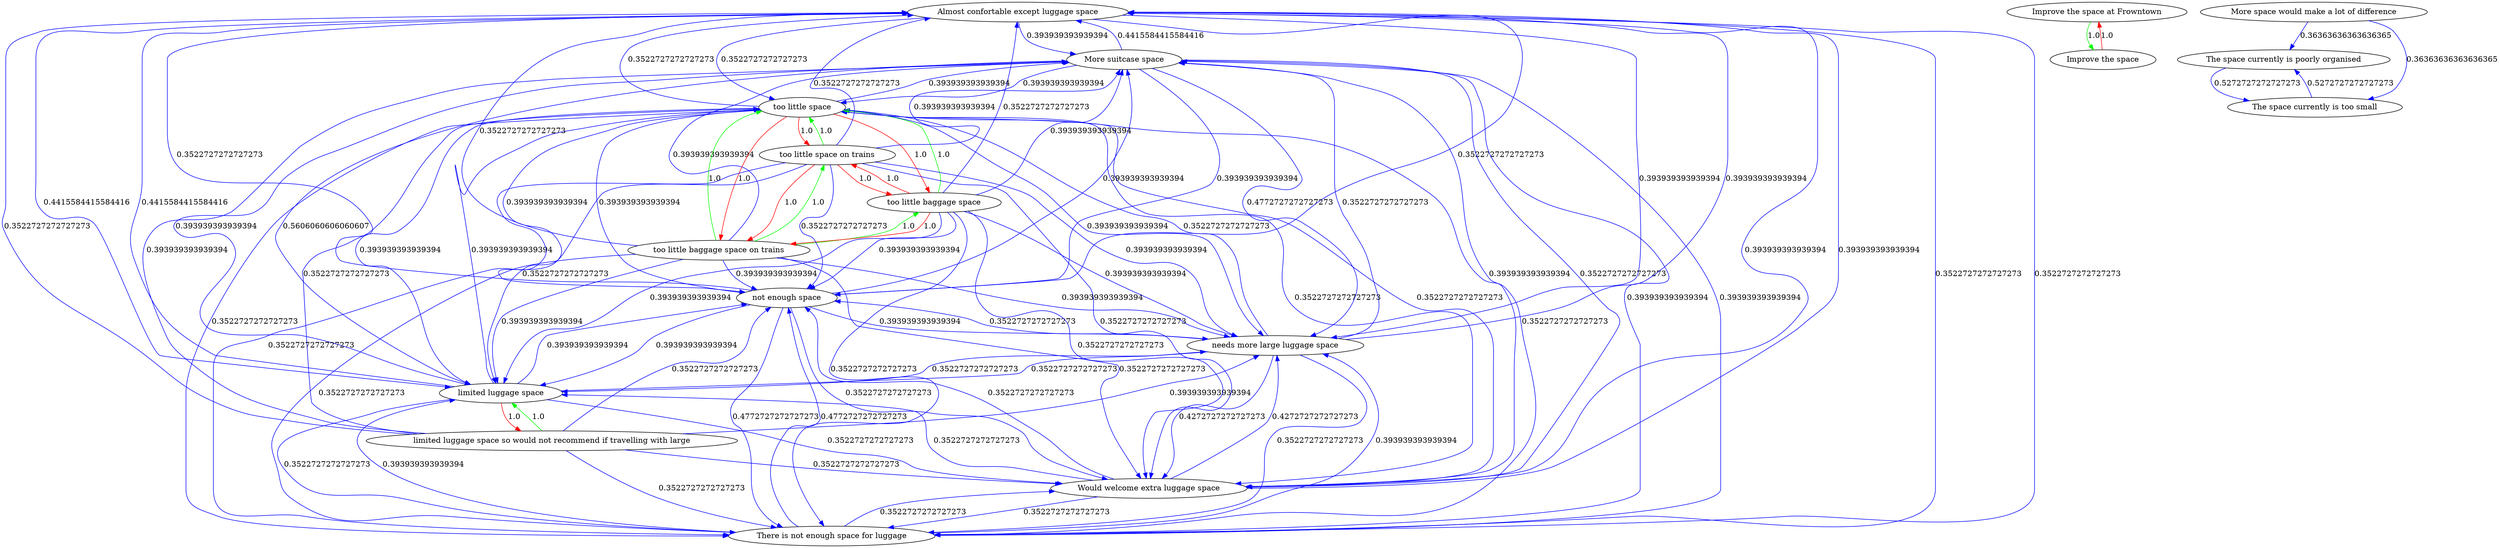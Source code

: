 digraph rawGraph {
"Almost confortable except luggage space";"Improve the space at Frowntown";"Improve the space";"More space would make a lot of difference";"More suitcase space";"The space currently is poorly organised";"The space currently is too small";"There is not enough space for luggage";"Would welcome extra luggage space";"limited luggage space so would not recommend if travelling with large";"limited luggage space";"needs more large luggage space";"not enough space";"too little baggage space on trains";"too little baggage space";"too little space";"too little space on trains";"Improve the space at Frowntown" -> "Improve the space" [label=1.0] [color=green]
"Improve the space" -> "Improve the space at Frowntown" [label=1.0] [color=red]
"More suitcase space" -> "Almost confortable except luggage space" [label=0.4415584415584416] [color=blue]
"More space would make a lot of difference" -> "The space currently is poorly organised" [label=0.36363636363636365] [color=blue]
"More space would make a lot of difference" -> "The space currently is too small" [label=0.36363636363636365] [color=blue]
"The space currently is too small" -> "The space currently is poorly organised" [label=0.5272727272727273] [color=blue]
"The space currently is poorly organised" -> "The space currently is too small" [label=0.5272727272727273] [color=blue]
"More suitcase space" -> "Would welcome extra luggage space" [label=0.3522727272727273] [color=blue]
"Almost confortable except luggage space" -> "Would welcome extra luggage space" [label=0.393939393939394] [color=blue]
"Would welcome extra luggage space" -> "Almost confortable except luggage space" [label=0.393939393939394] [color=blue]
"limited luggage space so would not recommend if travelling with large" -> "limited luggage space" [label=1.0] [color=green]
"limited luggage space" -> "limited luggage space so would not recommend if travelling with large" [label=1.0] [color=red]
"More suitcase space" -> "limited luggage space" [label=0.5606060606060607] [color=blue]
"limited luggage space" -> "More suitcase space" [label=0.393939393939394] [color=blue]
"limited luggage space" -> "Would welcome extra luggage space" [label=0.3522727272727273] [color=blue]
"Would welcome extra luggage space" -> "limited luggage space" [label=0.3522727272727273] [color=blue]
"Almost confortable except luggage space" -> "limited luggage space" [label=0.4415584415584416] [color=blue]
"limited luggage space" -> "Almost confortable except luggage space" [label=0.4415584415584416] [color=blue]
"Almost confortable except luggage space" -> "More suitcase space" [label=0.393939393939394] [color=blue]
"Would welcome extra luggage space" -> "More suitcase space" [label=0.393939393939394] [color=blue]
"limited luggage space so would not recommend if travelling with large" -> "More suitcase space" [label=0.393939393939394] [color=blue]
"limited luggage space so would not recommend if travelling with large" -> "Would welcome extra luggage space" [label=0.3522727272727273] [color=blue]
"limited luggage space so would not recommend if travelling with large" -> "Almost confortable except luggage space" [label=0.3522727272727273] [color=blue]
"needs more large luggage space" -> "More suitcase space" [label=0.3522727272727273] [color=blue]
"More suitcase space" -> "needs more large luggage space" [label=0.4772727272727273] [color=blue]
"Would welcome extra luggage space" -> "needs more large luggage space" [label=0.4272727272727273] [color=blue]
"needs more large luggage space" -> "Would welcome extra luggage space" [label=0.4272727272727273] [color=blue]
"needs more large luggage space" -> "Almost confortable except luggage space" [label=0.393939393939394] [color=blue]
"Almost confortable except luggage space" -> "needs more large luggage space" [label=0.393939393939394] [color=blue]
"needs more large luggage space" -> "limited luggage space" [label=0.3522727272727273] [color=blue]
"limited luggage space" -> "needs more large luggage space" [label=0.3522727272727273] [color=blue]
"limited luggage space so would not recommend if travelling with large" -> "needs more large luggage space" [label=0.393939393939394] [color=blue]
"More suitcase space" -> "not enough space" [label=0.393939393939394] [color=blue]
"not enough space" -> "More suitcase space" [label=0.393939393939394] [color=blue]
"not enough space" -> "limited luggage space" [label=0.393939393939394] [color=blue]
"limited luggage space" -> "not enough space" [label=0.393939393939394] [color=blue]
"not enough space" -> "There is not enough space for luggage" [label=0.4772727272727273] [color=blue]
"There is not enough space for luggage" -> "not enough space" [label=0.4772727272727273] [color=blue]
"Almost confortable except luggage space" -> "not enough space" [label=0.3522727272727273] [color=blue]
"More suitcase space" -> "There is not enough space for luggage" [label=0.393939393939394] [color=blue]
"There is not enough space for luggage" -> "More suitcase space" [label=0.393939393939394] [color=blue]
"There is not enough space for luggage" -> "limited luggage space" [label=0.393939393939394] [color=blue]
"Would welcome extra luggage space" -> "not enough space" [label=0.3522727272727273] [color=blue]
"Would welcome extra luggage space" -> "There is not enough space for luggage" [label=0.3522727272727273] [color=blue]
"limited luggage space so would not recommend if travelling with large" -> "not enough space" [label=0.3522727272727273] [color=blue]
"limited luggage space so would not recommend if travelling with large" -> "There is not enough space for luggage" [label=0.3522727272727273] [color=blue]
"limited luggage space" -> "There is not enough space for luggage" [label=0.3522727272727273] [color=blue]
"needs more large luggage space" -> "not enough space" [label=0.3522727272727273] [color=blue]
"needs more large luggage space" -> "There is not enough space for luggage" [label=0.3522727272727273] [color=blue]
"not enough space" -> "needs more large luggage space" [label=0.393939393939394] [color=blue]
"not enough space" -> "Would welcome extra luggage space" [label=0.3522727272727273] [color=blue]
"not enough space" -> "Almost confortable except luggage space" [label=0.3522727272727273] [color=blue]
"Almost confortable except luggage space" -> "There is not enough space for luggage" [label=0.3522727272727273] [color=blue]
"There is not enough space for luggage" -> "needs more large luggage space" [label=0.393939393939394] [color=blue]
"There is not enough space for luggage" -> "Would welcome extra luggage space" [label=0.3522727272727273] [color=blue]
"There is not enough space for luggage" -> "Almost confortable except luggage space" [label=0.3522727272727273] [color=blue]
"too little baggage space on trains" -> "too little baggage space" [label=1.0] [color=green]
"too little baggage space" -> "too little space" [label=1.0] [color=green]
"too little baggage space on trains" -> "too little space on trains" [label=1.0] [color=green]
"too little space on trains" -> "too little space" [label=1.0] [color=green]
"too little baggage space on trains" -> "too little space" [label=1.0] [color=green]
"too little baggage space" -> "too little baggage space on trains" [label=1.0] [color=red]
"too little baggage space" -> "too little space on trains" [label=1.0] [color=red]
"too little space" -> "too little baggage space on trains" [label=1.0] [color=red]
"too little space" -> "too little baggage space" [label=1.0] [color=red]
"too little space" -> "too little space on trains" [label=1.0] [color=red]
"too little space on trains" -> "too little baggage space on trains" [label=1.0] [color=red]
"too little space on trains" -> "too little baggage space" [label=1.0] [color=red]
"too little space" -> "More suitcase space" [label=0.393939393939394] [color=blue]
"More suitcase space" -> "too little space" [label=0.393939393939394] [color=blue]
"not enough space" -> "too little space" [label=0.393939393939394] [color=blue]
"too little space" -> "not enough space" [label=0.393939393939394] [color=blue]
"too little space" -> "limited luggage space" [label=0.393939393939394] [color=blue]
"limited luggage space" -> "too little space" [label=0.393939393939394] [color=blue]
"Almost confortable except luggage space" -> "too little space" [label=0.3522727272727273] [color=blue]
"There is not enough space for luggage" -> "too little space" [label=0.3522727272727273] [color=blue]
"Would welcome extra luggage space" -> "too little space" [label=0.3522727272727273] [color=blue]
"limited luggage space so would not recommend if travelling with large" -> "too little space" [label=0.3522727272727273] [color=blue]
"needs more large luggage space" -> "too little space" [label=0.3522727272727273] [color=blue]
"too little baggage space on trains" -> "More suitcase space" [label=0.393939393939394] [color=blue]
"too little baggage space on trains" -> "not enough space" [label=0.393939393939394] [color=blue]
"too little baggage space on trains" -> "limited luggage space" [label=0.393939393939394] [color=blue]
"too little baggage space" -> "More suitcase space" [label=0.393939393939394] [color=blue]
"too little baggage space" -> "not enough space" [label=0.393939393939394] [color=blue]
"too little baggage space" -> "limited luggage space" [label=0.393939393939394] [color=blue]
"too little space" -> "needs more large luggage space" [label=0.393939393939394] [color=blue]
"too little space" -> "Would welcome extra luggage space" [label=0.3522727272727273] [color=blue]
"too little space" -> "Almost confortable except luggage space" [label=0.3522727272727273] [color=blue]
"too little space" -> "There is not enough space for luggage" [label=0.3522727272727273] [color=blue]
"too little space on trains" -> "More suitcase space" [label=0.393939393939394] [color=blue]
"too little space on trains" -> "needs more large luggage space" [label=0.393939393939394] [color=blue]
"too little space on trains" -> "Would welcome extra luggage space" [label=0.3522727272727273] [color=blue]
"too little space on trains" -> "not enough space" [label=0.3522727272727273] [color=blue]
"too little space on trains" -> "Almost confortable except luggage space" [label=0.3522727272727273] [color=blue]
"too little space on trains" -> "limited luggage space" [label=0.3522727272727273] [color=blue]
"too little space on trains" -> "There is not enough space for luggage" [label=0.3522727272727273] [color=blue]
"too little baggage space on trains" -> "needs more large luggage space" [label=0.393939393939394] [color=blue]
"too little baggage space on trains" -> "Would welcome extra luggage space" [label=0.3522727272727273] [color=blue]
"too little baggage space on trains" -> "Almost confortable except luggage space" [label=0.3522727272727273] [color=blue]
"too little baggage space on trains" -> "There is not enough space for luggage" [label=0.3522727272727273] [color=blue]
"too little baggage space" -> "needs more large luggage space" [label=0.393939393939394] [color=blue]
"too little baggage space" -> "Would welcome extra luggage space" [label=0.3522727272727273] [color=blue]
"too little baggage space" -> "Almost confortable except luggage space" [label=0.3522727272727273] [color=blue]
"too little baggage space" -> "There is not enough space for luggage" [label=0.3522727272727273] [color=blue]
}